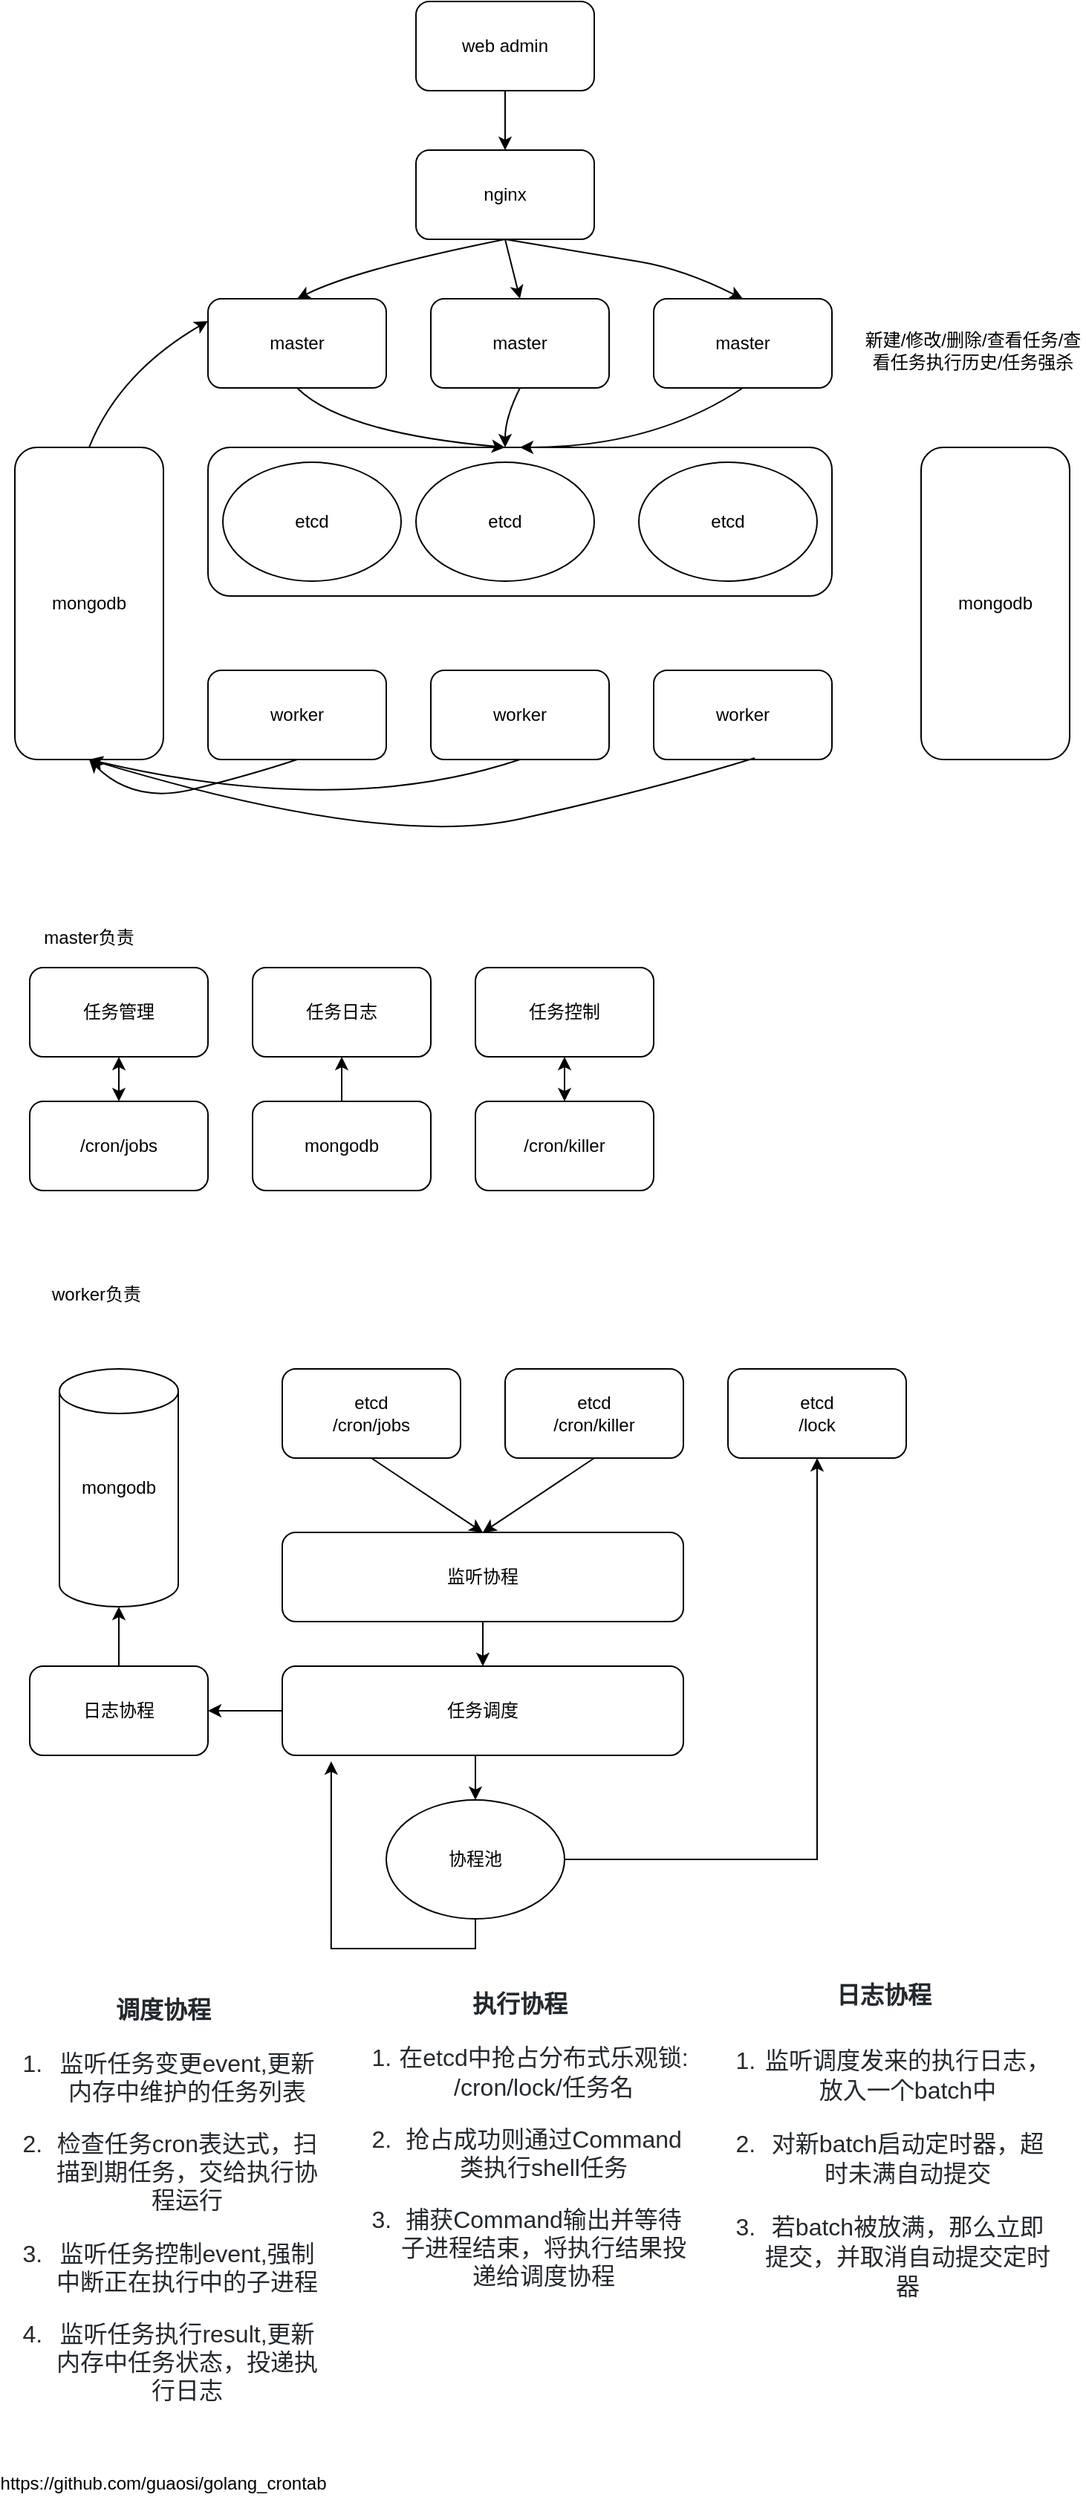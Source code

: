 <mxfile version="13.5.7" type="device"><diagram id="MFyRrkrFciBMvG2tDL5o" name="第 1 页"><mxGraphModel dx="946" dy="680" grid="1" gridSize="10" guides="1" tooltips="1" connect="1" arrows="1" fold="1" page="1" pageScale="1" pageWidth="3300" pageHeight="4681" math="0" shadow="0"><root><mxCell id="0"/><mxCell id="1" parent="0"/><mxCell id="aTXPzvfWFHWJK6iruqre-1" value="nginx" style="rounded=1;whiteSpace=wrap;html=1;" vertex="1" parent="1"><mxGeometry x="290" y="210" width="120" height="60" as="geometry"/></mxCell><mxCell id="aTXPzvfWFHWJK6iruqre-2" value="master" style="rounded=1;whiteSpace=wrap;html=1;" vertex="1" parent="1"><mxGeometry x="150" y="310" width="120" height="60" as="geometry"/></mxCell><mxCell id="aTXPzvfWFHWJK6iruqre-3" value="&lt;span&gt;master&lt;/span&gt;" style="rounded=1;whiteSpace=wrap;html=1;" vertex="1" parent="1"><mxGeometry x="300" y="310" width="120" height="60" as="geometry"/></mxCell><mxCell id="aTXPzvfWFHWJK6iruqre-4" value="&lt;span&gt;master&lt;/span&gt;" style="rounded=1;whiteSpace=wrap;html=1;" vertex="1" parent="1"><mxGeometry x="450" y="310" width="120" height="60" as="geometry"/></mxCell><mxCell id="aTXPzvfWFHWJK6iruqre-5" value="" style="curved=1;endArrow=classic;html=1;exitX=0.5;exitY=1;exitDx=0;exitDy=0;entryX=0.5;entryY=0;entryDx=0;entryDy=0;" edge="1" parent="1" source="aTXPzvfWFHWJK6iruqre-1" target="aTXPzvfWFHWJK6iruqre-2"><mxGeometry width="50" height="50" relative="1" as="geometry"><mxPoint x="460" y="370" as="sourcePoint"/><mxPoint x="510" y="320" as="targetPoint"/><Array as="points"><mxPoint x="250" y="290"/></Array></mxGeometry></mxCell><mxCell id="aTXPzvfWFHWJK6iruqre-6" value="" style="curved=1;endArrow=classic;html=1;entryX=0.5;entryY=0;entryDx=0;entryDy=0;" edge="1" parent="1" target="aTXPzvfWFHWJK6iruqre-4"><mxGeometry width="50" height="50" relative="1" as="geometry"><mxPoint x="350" y="270" as="sourcePoint"/><mxPoint x="510" y="320" as="targetPoint"/><Array as="points"><mxPoint x="410" y="280"/><mxPoint x="470" y="290"/></Array></mxGeometry></mxCell><mxCell id="aTXPzvfWFHWJK6iruqre-8" value="" style="endArrow=classic;html=1;entryX=0.5;entryY=0;entryDx=0;entryDy=0;" edge="1" parent="1" target="aTXPzvfWFHWJK6iruqre-3"><mxGeometry width="50" height="50" relative="1" as="geometry"><mxPoint x="350" y="270" as="sourcePoint"/><mxPoint x="510" y="320" as="targetPoint"/></mxGeometry></mxCell><mxCell id="aTXPzvfWFHWJK6iruqre-10" style="edgeStyle=orthogonalEdgeStyle;rounded=0;orthogonalLoop=1;jettySize=auto;html=1;exitX=0.5;exitY=1;exitDx=0;exitDy=0;entryX=0.5;entryY=0;entryDx=0;entryDy=0;" edge="1" parent="1" source="aTXPzvfWFHWJK6iruqre-9" target="aTXPzvfWFHWJK6iruqre-1"><mxGeometry relative="1" as="geometry"/></mxCell><mxCell id="aTXPzvfWFHWJK6iruqre-9" value="web admin" style="rounded=1;whiteSpace=wrap;html=1;" vertex="1" parent="1"><mxGeometry x="290" y="110" width="120" height="60" as="geometry"/></mxCell><mxCell id="aTXPzvfWFHWJK6iruqre-11" value="" style="rounded=1;whiteSpace=wrap;html=1;" vertex="1" parent="1"><mxGeometry x="150" y="410" width="420" height="100" as="geometry"/></mxCell><mxCell id="aTXPzvfWFHWJK6iruqre-13" value="etcd" style="ellipse;whiteSpace=wrap;html=1;" vertex="1" parent="1"><mxGeometry x="160" y="420" width="120" height="80" as="geometry"/></mxCell><mxCell id="aTXPzvfWFHWJK6iruqre-14" value="&lt;span&gt;etcd&lt;/span&gt;" style="ellipse;whiteSpace=wrap;html=1;" vertex="1" parent="1"><mxGeometry x="440" y="420" width="120" height="80" as="geometry"/></mxCell><mxCell id="aTXPzvfWFHWJK6iruqre-15" value="&lt;span&gt;etcd&lt;/span&gt;" style="ellipse;whiteSpace=wrap;html=1;" vertex="1" parent="1"><mxGeometry x="290" y="420" width="120" height="80" as="geometry"/></mxCell><mxCell id="aTXPzvfWFHWJK6iruqre-18" value="" style="curved=1;endArrow=classic;html=1;entryX=0.5;entryY=0;entryDx=0;entryDy=0;" edge="1" parent="1" target="aTXPzvfWFHWJK6iruqre-11"><mxGeometry width="50" height="50" relative="1" as="geometry"><mxPoint x="510" y="370" as="sourcePoint"/><mxPoint x="510" y="320" as="targetPoint"/><Array as="points"><mxPoint x="510" y="370"/><mxPoint x="450" y="410"/></Array></mxGeometry></mxCell><mxCell id="aTXPzvfWFHWJK6iruqre-19" value="" style="curved=1;endArrow=classic;html=1;exitX=0.5;exitY=1;exitDx=0;exitDy=0;" edge="1" parent="1" source="aTXPzvfWFHWJK6iruqre-3"><mxGeometry width="50" height="50" relative="1" as="geometry"><mxPoint x="460" y="370" as="sourcePoint"/><mxPoint x="350" y="410" as="targetPoint"/><Array as="points"><mxPoint x="350" y="390"/></Array></mxGeometry></mxCell><mxCell id="aTXPzvfWFHWJK6iruqre-20" value="" style="curved=1;endArrow=classic;html=1;exitX=0.5;exitY=1;exitDx=0;exitDy=0;" edge="1" parent="1" source="aTXPzvfWFHWJK6iruqre-2"><mxGeometry width="50" height="50" relative="1" as="geometry"><mxPoint x="460" y="370" as="sourcePoint"/><mxPoint x="350" y="410" as="targetPoint"/><Array as="points"><mxPoint x="240" y="400"/></Array></mxGeometry></mxCell><mxCell id="aTXPzvfWFHWJK6iruqre-22" value="worker" style="rounded=1;whiteSpace=wrap;html=1;" vertex="1" parent="1"><mxGeometry x="150" y="560" width="120" height="60" as="geometry"/></mxCell><mxCell id="aTXPzvfWFHWJK6iruqre-23" value="worker" style="rounded=1;whiteSpace=wrap;html=1;" vertex="1" parent="1"><mxGeometry x="450" y="560" width="120" height="60" as="geometry"/></mxCell><mxCell id="aTXPzvfWFHWJK6iruqre-24" value="worker" style="rounded=1;whiteSpace=wrap;html=1;" vertex="1" parent="1"><mxGeometry x="300" y="560" width="120" height="60" as="geometry"/></mxCell><mxCell id="aTXPzvfWFHWJK6iruqre-25" value="mongodb" style="rounded=1;whiteSpace=wrap;html=1;" vertex="1" parent="1"><mxGeometry x="630" y="410" width="100" height="210" as="geometry"/></mxCell><mxCell id="aTXPzvfWFHWJK6iruqre-26" value="mongodb" style="rounded=1;whiteSpace=wrap;html=1;" vertex="1" parent="1"><mxGeometry x="20" y="410" width="100" height="210" as="geometry"/></mxCell><mxCell id="aTXPzvfWFHWJK6iruqre-27" value="" style="curved=1;endArrow=classic;html=1;exitX=0.5;exitY=1;exitDx=0;exitDy=0;entryX=0.5;entryY=1;entryDx=0;entryDy=0;" edge="1" parent="1" source="aTXPzvfWFHWJK6iruqre-22" target="aTXPzvfWFHWJK6iruqre-26"><mxGeometry width="50" height="50" relative="1" as="geometry"><mxPoint x="330" y="560" as="sourcePoint"/><mxPoint x="380" y="510" as="targetPoint"/><Array as="points"><mxPoint x="180" y="630"/><mxPoint x="100" y="650"/></Array></mxGeometry></mxCell><mxCell id="aTXPzvfWFHWJK6iruqre-28" value="" style="curved=1;endArrow=classic;html=1;exitX=0.5;exitY=1;exitDx=0;exitDy=0;entryX=0.5;entryY=1;entryDx=0;entryDy=0;" edge="1" parent="1" source="aTXPzvfWFHWJK6iruqre-24" target="aTXPzvfWFHWJK6iruqre-26"><mxGeometry width="50" height="50" relative="1" as="geometry"><mxPoint x="330" y="560" as="sourcePoint"/><mxPoint x="380" y="510" as="targetPoint"/><Array as="points"><mxPoint x="240" y="660"/></Array></mxGeometry></mxCell><mxCell id="aTXPzvfWFHWJK6iruqre-29" value="" style="curved=1;endArrow=classic;html=1;" edge="1" parent="1"><mxGeometry width="50" height="50" relative="1" as="geometry"><mxPoint x="518" y="619" as="sourcePoint"/><mxPoint x="70" y="620" as="targetPoint"/><Array as="points"><mxPoint x="450" y="640"/><mxPoint x="270" y="680"/></Array></mxGeometry></mxCell><mxCell id="aTXPzvfWFHWJK6iruqre-30" value="" style="curved=1;endArrow=classic;html=1;exitX=0.5;exitY=0;exitDx=0;exitDy=0;entryX=0;entryY=0.25;entryDx=0;entryDy=0;" edge="1" parent="1" source="aTXPzvfWFHWJK6iruqre-26" target="aTXPzvfWFHWJK6iruqre-2"><mxGeometry width="50" height="50" relative="1" as="geometry"><mxPoint x="330" y="560" as="sourcePoint"/><mxPoint x="380" y="510" as="targetPoint"/><Array as="points"><mxPoint x="90" y="360"/></Array></mxGeometry></mxCell><mxCell id="aTXPzvfWFHWJK6iruqre-31" value="新建/修改/删除/查看任务/查看任务执行历史/任务强杀" style="text;html=1;strokeColor=none;fillColor=none;align=center;verticalAlign=middle;whiteSpace=wrap;rounded=0;" vertex="1" parent="1"><mxGeometry x="590" y="330" width="150" height="30" as="geometry"/></mxCell><mxCell id="aTXPzvfWFHWJK6iruqre-32" value="任务管理" style="rounded=1;whiteSpace=wrap;html=1;" vertex="1" parent="1"><mxGeometry x="30" y="760" width="120" height="60" as="geometry"/></mxCell><mxCell id="aTXPzvfWFHWJK6iruqre-33" value="master负责" style="text;html=1;strokeColor=none;fillColor=none;align=center;verticalAlign=middle;whiteSpace=wrap;rounded=0;" vertex="1" parent="1"><mxGeometry x="20" y="730" width="100" height="20" as="geometry"/></mxCell><mxCell id="aTXPzvfWFHWJK6iruqre-34" value="任务控制" style="rounded=1;whiteSpace=wrap;html=1;" vertex="1" parent="1"><mxGeometry x="330" y="760" width="120" height="60" as="geometry"/></mxCell><mxCell id="aTXPzvfWFHWJK6iruqre-35" value="任务日志" style="rounded=1;whiteSpace=wrap;html=1;" vertex="1" parent="1"><mxGeometry x="180" y="760" width="120" height="60" as="geometry"/></mxCell><mxCell id="aTXPzvfWFHWJK6iruqre-37" value="/cron/jobs" style="rounded=1;whiteSpace=wrap;html=1;" vertex="1" parent="1"><mxGeometry x="30" y="850" width="120" height="60" as="geometry"/></mxCell><mxCell id="aTXPzvfWFHWJK6iruqre-40" style="edgeStyle=orthogonalEdgeStyle;rounded=0;orthogonalLoop=1;jettySize=auto;html=1;exitX=0.5;exitY=0;exitDx=0;exitDy=0;entryX=0.5;entryY=1;entryDx=0;entryDy=0;" edge="1" parent="1" source="aTXPzvfWFHWJK6iruqre-38" target="aTXPzvfWFHWJK6iruqre-35"><mxGeometry relative="1" as="geometry"/></mxCell><mxCell id="aTXPzvfWFHWJK6iruqre-38" value="mongodb" style="rounded=1;whiteSpace=wrap;html=1;" vertex="1" parent="1"><mxGeometry x="180" y="850" width="120" height="60" as="geometry"/></mxCell><mxCell id="aTXPzvfWFHWJK6iruqre-39" value="/cron/killer" style="rounded=1;whiteSpace=wrap;html=1;" vertex="1" parent="1"><mxGeometry x="330" y="850" width="120" height="60" as="geometry"/></mxCell><mxCell id="aTXPzvfWFHWJK6iruqre-41" value="" style="endArrow=classic;startArrow=classic;html=1;exitX=0.5;exitY=0;exitDx=0;exitDy=0;entryX=0.5;entryY=1;entryDx=0;entryDy=0;" edge="1" parent="1" source="aTXPzvfWFHWJK6iruqre-37" target="aTXPzvfWFHWJK6iruqre-32"><mxGeometry width="50" height="50" relative="1" as="geometry"><mxPoint x="410" y="820" as="sourcePoint"/><mxPoint x="460" y="770" as="targetPoint"/></mxGeometry></mxCell><mxCell id="aTXPzvfWFHWJK6iruqre-43" value="" style="endArrow=classic;startArrow=classic;html=1;entryX=0.5;entryY=1;entryDx=0;entryDy=0;" edge="1" parent="1" source="aTXPzvfWFHWJK6iruqre-39" target="aTXPzvfWFHWJK6iruqre-34"><mxGeometry width="50" height="50" relative="1" as="geometry"><mxPoint x="100" y="860" as="sourcePoint"/><mxPoint x="100" y="830" as="targetPoint"/></mxGeometry></mxCell><mxCell id="aTXPzvfWFHWJK6iruqre-45" value="worker负责" style="text;html=1;strokeColor=none;fillColor=none;align=center;verticalAlign=middle;whiteSpace=wrap;rounded=0;" vertex="1" parent="1"><mxGeometry x="40" y="970" width="70" height="20" as="geometry"/></mxCell><mxCell id="aTXPzvfWFHWJK6iruqre-46" value="etcd&lt;br&gt;/cron/jobs" style="rounded=1;whiteSpace=wrap;html=1;" vertex="1" parent="1"><mxGeometry x="200" y="1030" width="120" height="60" as="geometry"/></mxCell><mxCell id="aTXPzvfWFHWJK6iruqre-47" value="etcd&lt;br&gt;/cron/killer" style="rounded=1;whiteSpace=wrap;html=1;" vertex="1" parent="1"><mxGeometry x="350" y="1030" width="120" height="60" as="geometry"/></mxCell><mxCell id="aTXPzvfWFHWJK6iruqre-48" value="etcd&lt;br&gt;/lock" style="rounded=1;whiteSpace=wrap;html=1;" vertex="1" parent="1"><mxGeometry x="500" y="1030" width="120" height="60" as="geometry"/></mxCell><mxCell id="aTXPzvfWFHWJK6iruqre-54" style="edgeStyle=orthogonalEdgeStyle;rounded=0;orthogonalLoop=1;jettySize=auto;html=1;exitX=0.5;exitY=1;exitDx=0;exitDy=0;" edge="1" parent="1" source="aTXPzvfWFHWJK6iruqre-49" target="aTXPzvfWFHWJK6iruqre-53"><mxGeometry relative="1" as="geometry"/></mxCell><mxCell id="aTXPzvfWFHWJK6iruqre-49" value="监听协程" style="rounded=1;whiteSpace=wrap;html=1;" vertex="1" parent="1"><mxGeometry x="200" y="1140" width="270" height="60" as="geometry"/></mxCell><mxCell id="aTXPzvfWFHWJK6iruqre-51" value="" style="endArrow=classic;html=1;exitX=0.5;exitY=1;exitDx=0;exitDy=0;" edge="1" parent="1" source="aTXPzvfWFHWJK6iruqre-46"><mxGeometry width="50" height="50" relative="1" as="geometry"><mxPoint x="335" y="1100" as="sourcePoint"/><mxPoint x="335" y="1140" as="targetPoint"/></mxGeometry></mxCell><mxCell id="aTXPzvfWFHWJK6iruqre-52" value="" style="endArrow=classic;html=1;exitX=0.5;exitY=1;exitDx=0;exitDy=0;entryX=0.5;entryY=0;entryDx=0;entryDy=0;" edge="1" parent="1" source="aTXPzvfWFHWJK6iruqre-47" target="aTXPzvfWFHWJK6iruqre-49"><mxGeometry width="50" height="50" relative="1" as="geometry"><mxPoint x="345" y="1150" as="sourcePoint"/><mxPoint x="440" y="1120" as="targetPoint"/></mxGeometry></mxCell><mxCell id="aTXPzvfWFHWJK6iruqre-56" style="edgeStyle=orthogonalEdgeStyle;rounded=0;orthogonalLoop=1;jettySize=auto;html=1;exitX=0.5;exitY=1;exitDx=0;exitDy=0;entryX=0.5;entryY=0;entryDx=0;entryDy=0;" edge="1" parent="1" source="aTXPzvfWFHWJK6iruqre-53" target="aTXPzvfWFHWJK6iruqre-55"><mxGeometry relative="1" as="geometry"/></mxCell><mxCell id="aTXPzvfWFHWJK6iruqre-60" style="edgeStyle=orthogonalEdgeStyle;rounded=0;orthogonalLoop=1;jettySize=auto;html=1;exitX=0;exitY=0.5;exitDx=0;exitDy=0;entryX=1;entryY=0.5;entryDx=0;entryDy=0;" edge="1" parent="1" source="aTXPzvfWFHWJK6iruqre-53" target="aTXPzvfWFHWJK6iruqre-57"><mxGeometry relative="1" as="geometry"/></mxCell><mxCell id="aTXPzvfWFHWJK6iruqre-53" value="任务调度" style="rounded=1;whiteSpace=wrap;html=1;" vertex="1" parent="1"><mxGeometry x="200" y="1230" width="270" height="60" as="geometry"/></mxCell><mxCell id="aTXPzvfWFHWJK6iruqre-58" style="edgeStyle=orthogonalEdgeStyle;rounded=0;orthogonalLoop=1;jettySize=auto;html=1;exitX=1;exitY=0.5;exitDx=0;exitDy=0;entryX=0.5;entryY=1;entryDx=0;entryDy=0;" edge="1" parent="1" source="aTXPzvfWFHWJK6iruqre-55" target="aTXPzvfWFHWJK6iruqre-48"><mxGeometry relative="1" as="geometry"/></mxCell><mxCell id="aTXPzvfWFHWJK6iruqre-59" style="edgeStyle=orthogonalEdgeStyle;rounded=0;orthogonalLoop=1;jettySize=auto;html=1;exitX=0.5;exitY=1;exitDx=0;exitDy=0;entryX=0.122;entryY=1.067;entryDx=0;entryDy=0;entryPerimeter=0;" edge="1" parent="1" source="aTXPzvfWFHWJK6iruqre-55" target="aTXPzvfWFHWJK6iruqre-53"><mxGeometry relative="1" as="geometry"><Array as="points"><mxPoint x="330" y="1420"/><mxPoint x="233" y="1420"/></Array></mxGeometry></mxCell><mxCell id="aTXPzvfWFHWJK6iruqre-55" value="协程池" style="ellipse;whiteSpace=wrap;html=1;" vertex="1" parent="1"><mxGeometry x="270" y="1320" width="120" height="80" as="geometry"/></mxCell><mxCell id="aTXPzvfWFHWJK6iruqre-63" style="edgeStyle=orthogonalEdgeStyle;rounded=0;orthogonalLoop=1;jettySize=auto;html=1;exitX=0.5;exitY=0;exitDx=0;exitDy=0;" edge="1" parent="1" source="aTXPzvfWFHWJK6iruqre-57" target="aTXPzvfWFHWJK6iruqre-62"><mxGeometry relative="1" as="geometry"/></mxCell><mxCell id="aTXPzvfWFHWJK6iruqre-57" value="日志协程" style="rounded=1;whiteSpace=wrap;html=1;" vertex="1" parent="1"><mxGeometry x="30" y="1230" width="120" height="60" as="geometry"/></mxCell><mxCell id="aTXPzvfWFHWJK6iruqre-62" value="mongodb" style="shape=cylinder2;whiteSpace=wrap;html=1;boundedLbl=1;backgroundOutline=1;size=15;" vertex="1" parent="1"><mxGeometry x="50" y="1030" width="80" height="160" as="geometry"/></mxCell><mxCell id="aTXPzvfWFHWJK6iruqre-64" value="&lt;h4 style=&quot;box-sizing: border-box ; margin-top: 24px ; margin-bottom: 16px ; font-size: 16px ; line-height: 1.25 ; color: rgb(36 , 41 , 46) ; font-family: , , &amp;#34;segoe ui&amp;#34; , &amp;#34;helvetica&amp;#34; , &amp;#34;arial&amp;#34; , sans-serif , &amp;#34;apple color emoji&amp;#34; , &amp;#34;segoe ui emoji&amp;#34; ; background-color: rgb(255 , 255 , 255)&quot;&gt;调度协程&lt;/h4&gt;&lt;ol style=&quot;box-sizing: border-box ; padding-left: 2em ; margin-top: 0px ; margin-bottom: 16px ; color: rgb(36 , 41 , 46) ; font-family: , , &amp;#34;segoe ui&amp;#34; , &amp;#34;helvetica&amp;#34; , &amp;#34;arial&amp;#34; , sans-serif , &amp;#34;apple color emoji&amp;#34; , &amp;#34;segoe ui emoji&amp;#34; ; font-size: 16px ; background-color: rgb(255 , 255 , 255)&quot;&gt;&lt;li style=&quot;box-sizing: border-box&quot;&gt;&lt;p style=&quot;box-sizing: border-box ; margin-top: 16px ; margin-bottom: 16px&quot;&gt;监听任务变更event,更新内存中维护的任务列表&lt;/p&gt;&lt;/li&gt;&lt;li style=&quot;box-sizing: border-box ; margin-top: 0.25em&quot;&gt;&lt;p style=&quot;box-sizing: border-box ; margin-top: 16px ; margin-bottom: 16px&quot;&gt;检查任务cron表达式，扫描到期任务，交给执行协程运行&lt;/p&gt;&lt;/li&gt;&lt;li style=&quot;box-sizing: border-box ; margin-top: 0.25em&quot;&gt;&lt;p style=&quot;box-sizing: border-box ; margin-top: 16px ; margin-bottom: 16px&quot;&gt;监听任务控制event,强制中断正在执行中的子进程&lt;/p&gt;&lt;/li&gt;&lt;li style=&quot;box-sizing: border-box ; margin-top: 0.25em&quot;&gt;&lt;p style=&quot;box-sizing: border-box ; margin-top: 16px ; margin-bottom: 16px&quot;&gt;监听任务执行result,更新内存中任务状态，投递执行日志&lt;/p&gt;&lt;/li&gt;&lt;/ol&gt;" style="text;html=1;strokeColor=none;fillColor=none;align=center;verticalAlign=middle;whiteSpace=wrap;rounded=0;" vertex="1" parent="1"><mxGeometry x="10" y="1580" width="220" height="10" as="geometry"/></mxCell><mxCell id="aTXPzvfWFHWJK6iruqre-65" value="&lt;h4 style=&quot;box-sizing: border-box ; margin-top: 24px ; margin-bottom: 16px ; font-size: 16px ; line-height: 1.25 ; color: rgb(36 , 41 , 46) ; font-family: , , &amp;#34;segoe ui&amp;#34; , &amp;#34;helvetica&amp;#34; , &amp;#34;arial&amp;#34; , sans-serif , &amp;#34;apple color emoji&amp;#34; , &amp;#34;segoe ui emoji&amp;#34; ; background-color: rgb(255 , 255 , 255)&quot;&gt;日志协程&lt;/h4&gt;&lt;h4 style=&quot;box-sizing: border-box ; margin-top: 24px ; margin-bottom: 16px ; font-size: 16px ; line-height: 1.25 ; color: rgb(36 , 41 , 46) ; font-family: , , &amp;#34;segoe ui&amp;#34; , &amp;#34;helvetica&amp;#34; , &amp;#34;arial&amp;#34; , sans-serif , &amp;#34;apple color emoji&amp;#34; , &amp;#34;segoe ui emoji&amp;#34; ; background-color: rgb(255 , 255 , 255)&quot;&gt;&lt;ol style=&quot;box-sizing: border-box ; padding-left: 2em ; margin-top: 0px ; margin-bottom: 16px ; font-family: , , &amp;#34;segoe ui&amp;#34; , &amp;#34;helvetica&amp;#34; , &amp;#34;arial&amp;#34; , sans-serif , &amp;#34;apple color emoji&amp;#34; , &amp;#34;segoe ui emoji&amp;#34; ; font-weight: 400&quot;&gt;&lt;li style=&quot;box-sizing: border-box&quot;&gt;&lt;p style=&quot;box-sizing: border-box ; margin-top: 16px ; margin-bottom: 16px&quot;&gt;监听调度发来的执行日志，放入一个batch中&lt;/p&gt;&lt;/li&gt;&lt;li style=&quot;box-sizing: border-box ; margin-top: 0.25em&quot;&gt;&lt;p style=&quot;box-sizing: border-box ; margin-top: 16px ; margin-bottom: 16px&quot;&gt;对新batch启动定时器，超时未满自动提交&lt;/p&gt;&lt;/li&gt;&lt;li style=&quot;box-sizing: border-box ; margin-top: 0.25em&quot;&gt;&lt;p style=&quot;box-sizing: border-box ; margin-top: 16px ; margin-bottom: 16px&quot;&gt;若batch被放满，那么立即提交，并取消自动提交定时器&lt;/p&gt;&lt;/li&gt;&lt;/ol&gt;&lt;/h4&gt;" style="text;html=1;strokeColor=none;fillColor=none;align=center;verticalAlign=middle;whiteSpace=wrap;rounded=0;" vertex="1" parent="1"><mxGeometry x="490" y="1520" width="230" height="50" as="geometry"/></mxCell><mxCell id="aTXPzvfWFHWJK6iruqre-66" value="&lt;h4 style=&quot;box-sizing: border-box ; margin-top: 24px ; margin-bottom: 16px ; font-size: 16px ; line-height: 1.25 ; color: rgb(36 , 41 , 46) ; font-family: , , &amp;#34;segoe ui&amp;#34; , &amp;#34;helvetica&amp;#34; , &amp;#34;arial&amp;#34; , sans-serif , &amp;#34;apple color emoji&amp;#34; , &amp;#34;segoe ui emoji&amp;#34; ; background-color: rgb(255 , 255 , 255)&quot;&gt;执行协程&lt;/h4&gt;&lt;ol style=&quot;box-sizing: border-box ; padding-left: 2em ; margin-top: 0px ; margin-bottom: 16px ; color: rgb(36 , 41 , 46) ; font-family: , , &amp;#34;segoe ui&amp;#34; , &amp;#34;helvetica&amp;#34; , &amp;#34;arial&amp;#34; , sans-serif , &amp;#34;apple color emoji&amp;#34; , &amp;#34;segoe ui emoji&amp;#34; ; font-size: 16px ; background-color: rgb(255 , 255 , 255)&quot;&gt;&lt;li style=&quot;box-sizing: border-box&quot;&gt;&lt;p style=&quot;box-sizing: border-box ; margin-top: 16px ; margin-bottom: 16px&quot;&gt;在etcd中抢占分布式乐观锁: /cron/lock/任务名&lt;/p&gt;&lt;/li&gt;&lt;li style=&quot;box-sizing: border-box ; margin-top: 0.25em&quot;&gt;&lt;p style=&quot;box-sizing: border-box ; margin-top: 16px ; margin-bottom: 16px&quot;&gt;抢占成功则通过Command类执行shell任务&lt;/p&gt;&lt;/li&gt;&lt;li style=&quot;box-sizing: border-box ; margin-top: 0.25em&quot;&gt;&lt;p style=&quot;box-sizing: border-box ; margin-top: 16px ; margin-bottom: 16px&quot;&gt;捕获Command输出并等待子进程结束，将执行结果投递给调度协程&lt;/p&gt;&lt;/li&gt;&lt;/ol&gt;" style="text;html=1;strokeColor=none;fillColor=none;align=center;verticalAlign=middle;whiteSpace=wrap;rounded=0;" vertex="1" parent="1"><mxGeometry x="245" y="1520" width="230" height="50" as="geometry"/></mxCell><mxCell id="aTXPzvfWFHWJK6iruqre-67" value="https://github.com/guaosi/golang_crontab" style="text;html=1;strokeColor=none;fillColor=none;align=center;verticalAlign=middle;whiteSpace=wrap;rounded=0;" vertex="1" parent="1"><mxGeometry x="25" y="1770" width="190" height="20" as="geometry"/></mxCell></root></mxGraphModel></diagram></mxfile>